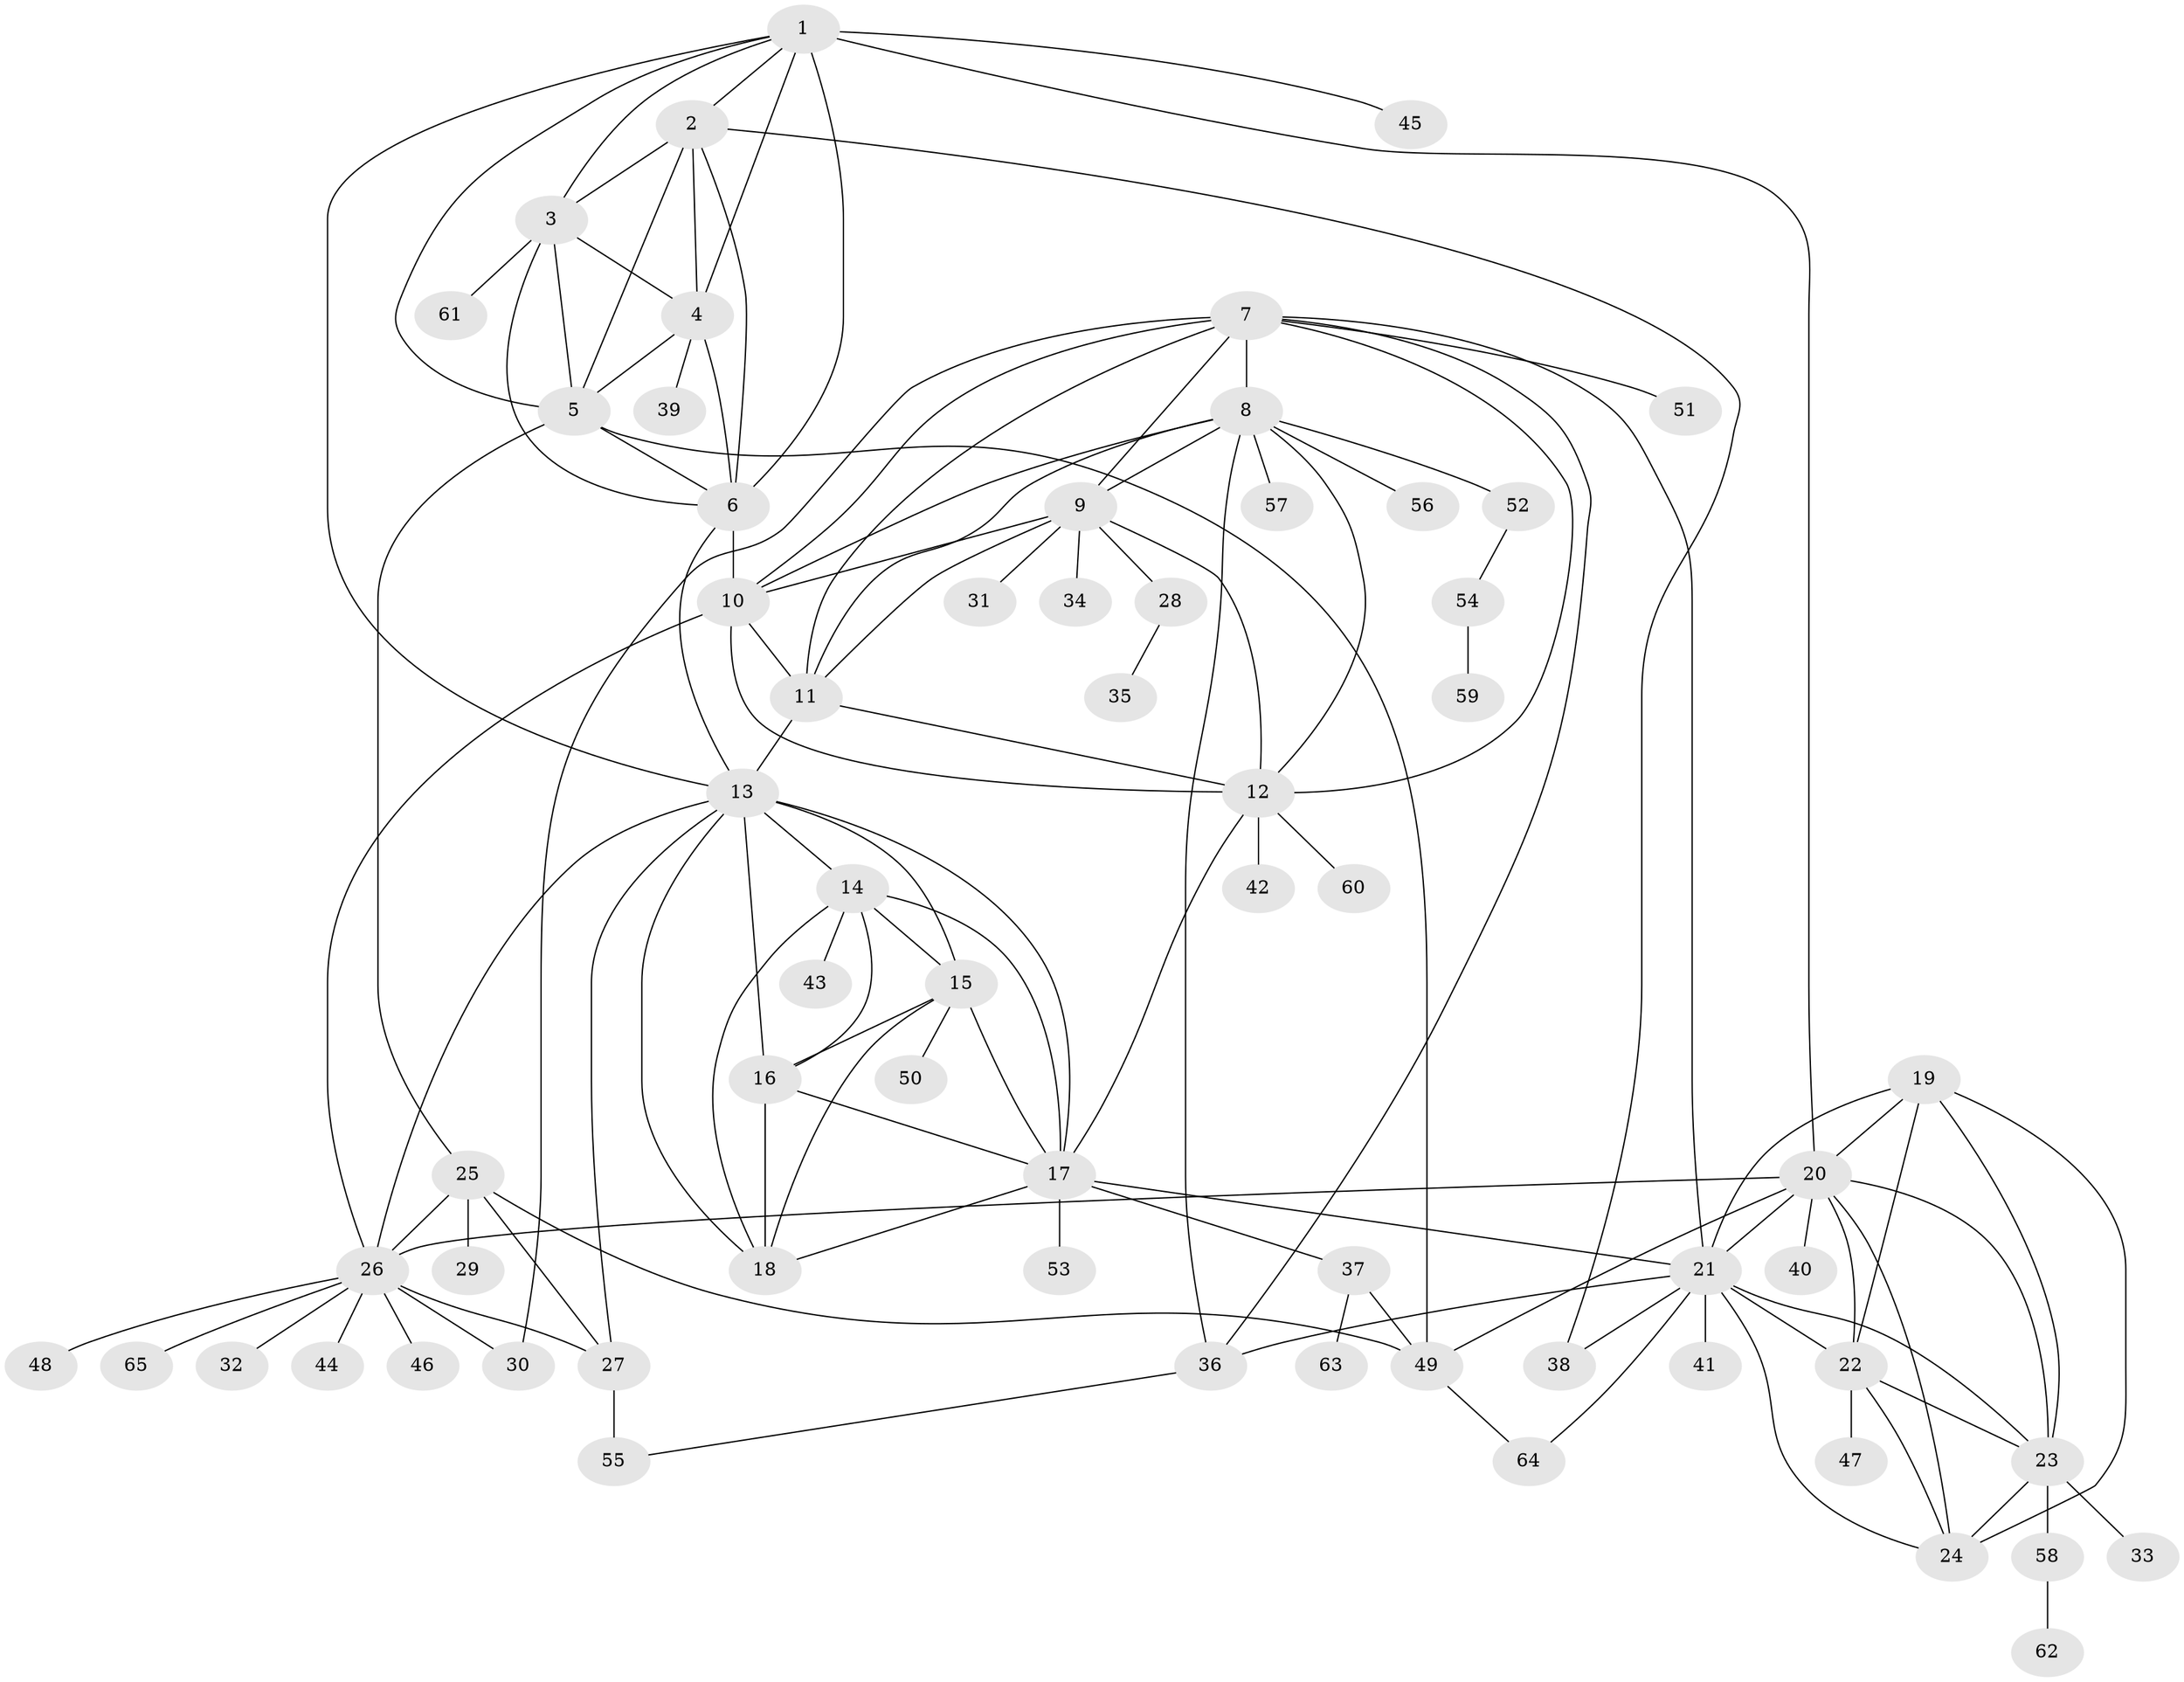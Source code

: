 // original degree distribution, {11: 0.023255813953488372, 9: 0.06201550387596899, 7: 0.031007751937984496, 6: 0.031007751937984496, 8: 0.023255813953488372, 10: 0.03875968992248062, 5: 0.007751937984496124, 12: 0.015503875968992248, 2: 0.12403100775193798, 1: 0.5891472868217055, 4: 0.023255813953488372, 3: 0.031007751937984496}
// Generated by graph-tools (version 1.1) at 2025/37/03/09/25 02:37:31]
// undirected, 65 vertices, 123 edges
graph export_dot {
graph [start="1"]
  node [color=gray90,style=filled];
  1;
  2;
  3;
  4;
  5;
  6;
  7;
  8;
  9;
  10;
  11;
  12;
  13;
  14;
  15;
  16;
  17;
  18;
  19;
  20;
  21;
  22;
  23;
  24;
  25;
  26;
  27;
  28;
  29;
  30;
  31;
  32;
  33;
  34;
  35;
  36;
  37;
  38;
  39;
  40;
  41;
  42;
  43;
  44;
  45;
  46;
  47;
  48;
  49;
  50;
  51;
  52;
  53;
  54;
  55;
  56;
  57;
  58;
  59;
  60;
  61;
  62;
  63;
  64;
  65;
  1 -- 2 [weight=1.0];
  1 -- 3 [weight=1.0];
  1 -- 4 [weight=1.0];
  1 -- 5 [weight=1.0];
  1 -- 6 [weight=1.0];
  1 -- 13 [weight=1.0];
  1 -- 20 [weight=1.0];
  1 -- 45 [weight=3.0];
  2 -- 3 [weight=1.0];
  2 -- 4 [weight=3.0];
  2 -- 5 [weight=1.0];
  2 -- 6 [weight=1.0];
  2 -- 38 [weight=1.0];
  3 -- 4 [weight=1.0];
  3 -- 5 [weight=1.0];
  3 -- 6 [weight=1.0];
  3 -- 61 [weight=1.0];
  4 -- 5 [weight=1.0];
  4 -- 6 [weight=1.0];
  4 -- 39 [weight=1.0];
  5 -- 6 [weight=1.0];
  5 -- 25 [weight=1.0];
  5 -- 49 [weight=4.0];
  6 -- 10 [weight=1.0];
  6 -- 13 [weight=1.0];
  7 -- 8 [weight=1.0];
  7 -- 9 [weight=1.0];
  7 -- 10 [weight=1.0];
  7 -- 11 [weight=1.0];
  7 -- 12 [weight=1.0];
  7 -- 21 [weight=1.0];
  7 -- 30 [weight=1.0];
  7 -- 36 [weight=1.0];
  7 -- 51 [weight=1.0];
  8 -- 9 [weight=1.0];
  8 -- 10 [weight=1.0];
  8 -- 11 [weight=1.0];
  8 -- 12 [weight=1.0];
  8 -- 36 [weight=1.0];
  8 -- 52 [weight=1.0];
  8 -- 56 [weight=1.0];
  8 -- 57 [weight=1.0];
  9 -- 10 [weight=1.0];
  9 -- 11 [weight=1.0];
  9 -- 12 [weight=1.0];
  9 -- 28 [weight=1.0];
  9 -- 31 [weight=1.0];
  9 -- 34 [weight=1.0];
  10 -- 11 [weight=2.0];
  10 -- 12 [weight=1.0];
  10 -- 26 [weight=1.0];
  11 -- 12 [weight=1.0];
  11 -- 13 [weight=1.0];
  12 -- 17 [weight=1.0];
  12 -- 42 [weight=1.0];
  12 -- 60 [weight=1.0];
  13 -- 14 [weight=1.0];
  13 -- 15 [weight=1.0];
  13 -- 16 [weight=3.0];
  13 -- 17 [weight=1.0];
  13 -- 18 [weight=1.0];
  13 -- 26 [weight=1.0];
  13 -- 27 [weight=1.0];
  14 -- 15 [weight=1.0];
  14 -- 16 [weight=1.0];
  14 -- 17 [weight=1.0];
  14 -- 18 [weight=1.0];
  14 -- 43 [weight=1.0];
  15 -- 16 [weight=1.0];
  15 -- 17 [weight=1.0];
  15 -- 18 [weight=1.0];
  15 -- 50 [weight=3.0];
  16 -- 17 [weight=1.0];
  16 -- 18 [weight=1.0];
  17 -- 18 [weight=1.0];
  17 -- 21 [weight=1.0];
  17 -- 37 [weight=1.0];
  17 -- 53 [weight=2.0];
  19 -- 20 [weight=1.0];
  19 -- 21 [weight=1.0];
  19 -- 22 [weight=1.0];
  19 -- 23 [weight=1.0];
  19 -- 24 [weight=1.0];
  20 -- 21 [weight=1.0];
  20 -- 22 [weight=1.0];
  20 -- 23 [weight=1.0];
  20 -- 24 [weight=1.0];
  20 -- 26 [weight=1.0];
  20 -- 40 [weight=3.0];
  20 -- 49 [weight=1.0];
  21 -- 22 [weight=1.0];
  21 -- 23 [weight=1.0];
  21 -- 24 [weight=1.0];
  21 -- 36 [weight=1.0];
  21 -- 38 [weight=1.0];
  21 -- 41 [weight=1.0];
  21 -- 64 [weight=1.0];
  22 -- 23 [weight=1.0];
  22 -- 24 [weight=1.0];
  22 -- 47 [weight=1.0];
  23 -- 24 [weight=1.0];
  23 -- 33 [weight=1.0];
  23 -- 58 [weight=1.0];
  25 -- 26 [weight=4.0];
  25 -- 27 [weight=1.0];
  25 -- 29 [weight=1.0];
  25 -- 49 [weight=1.0];
  26 -- 27 [weight=4.0];
  26 -- 30 [weight=4.0];
  26 -- 32 [weight=4.0];
  26 -- 44 [weight=1.0];
  26 -- 46 [weight=1.0];
  26 -- 48 [weight=1.0];
  26 -- 65 [weight=1.0];
  27 -- 55 [weight=2.0];
  28 -- 35 [weight=1.0];
  36 -- 55 [weight=1.0];
  37 -- 49 [weight=1.0];
  37 -- 63 [weight=1.0];
  49 -- 64 [weight=1.0];
  52 -- 54 [weight=1.0];
  54 -- 59 [weight=1.0];
  58 -- 62 [weight=1.0];
}
